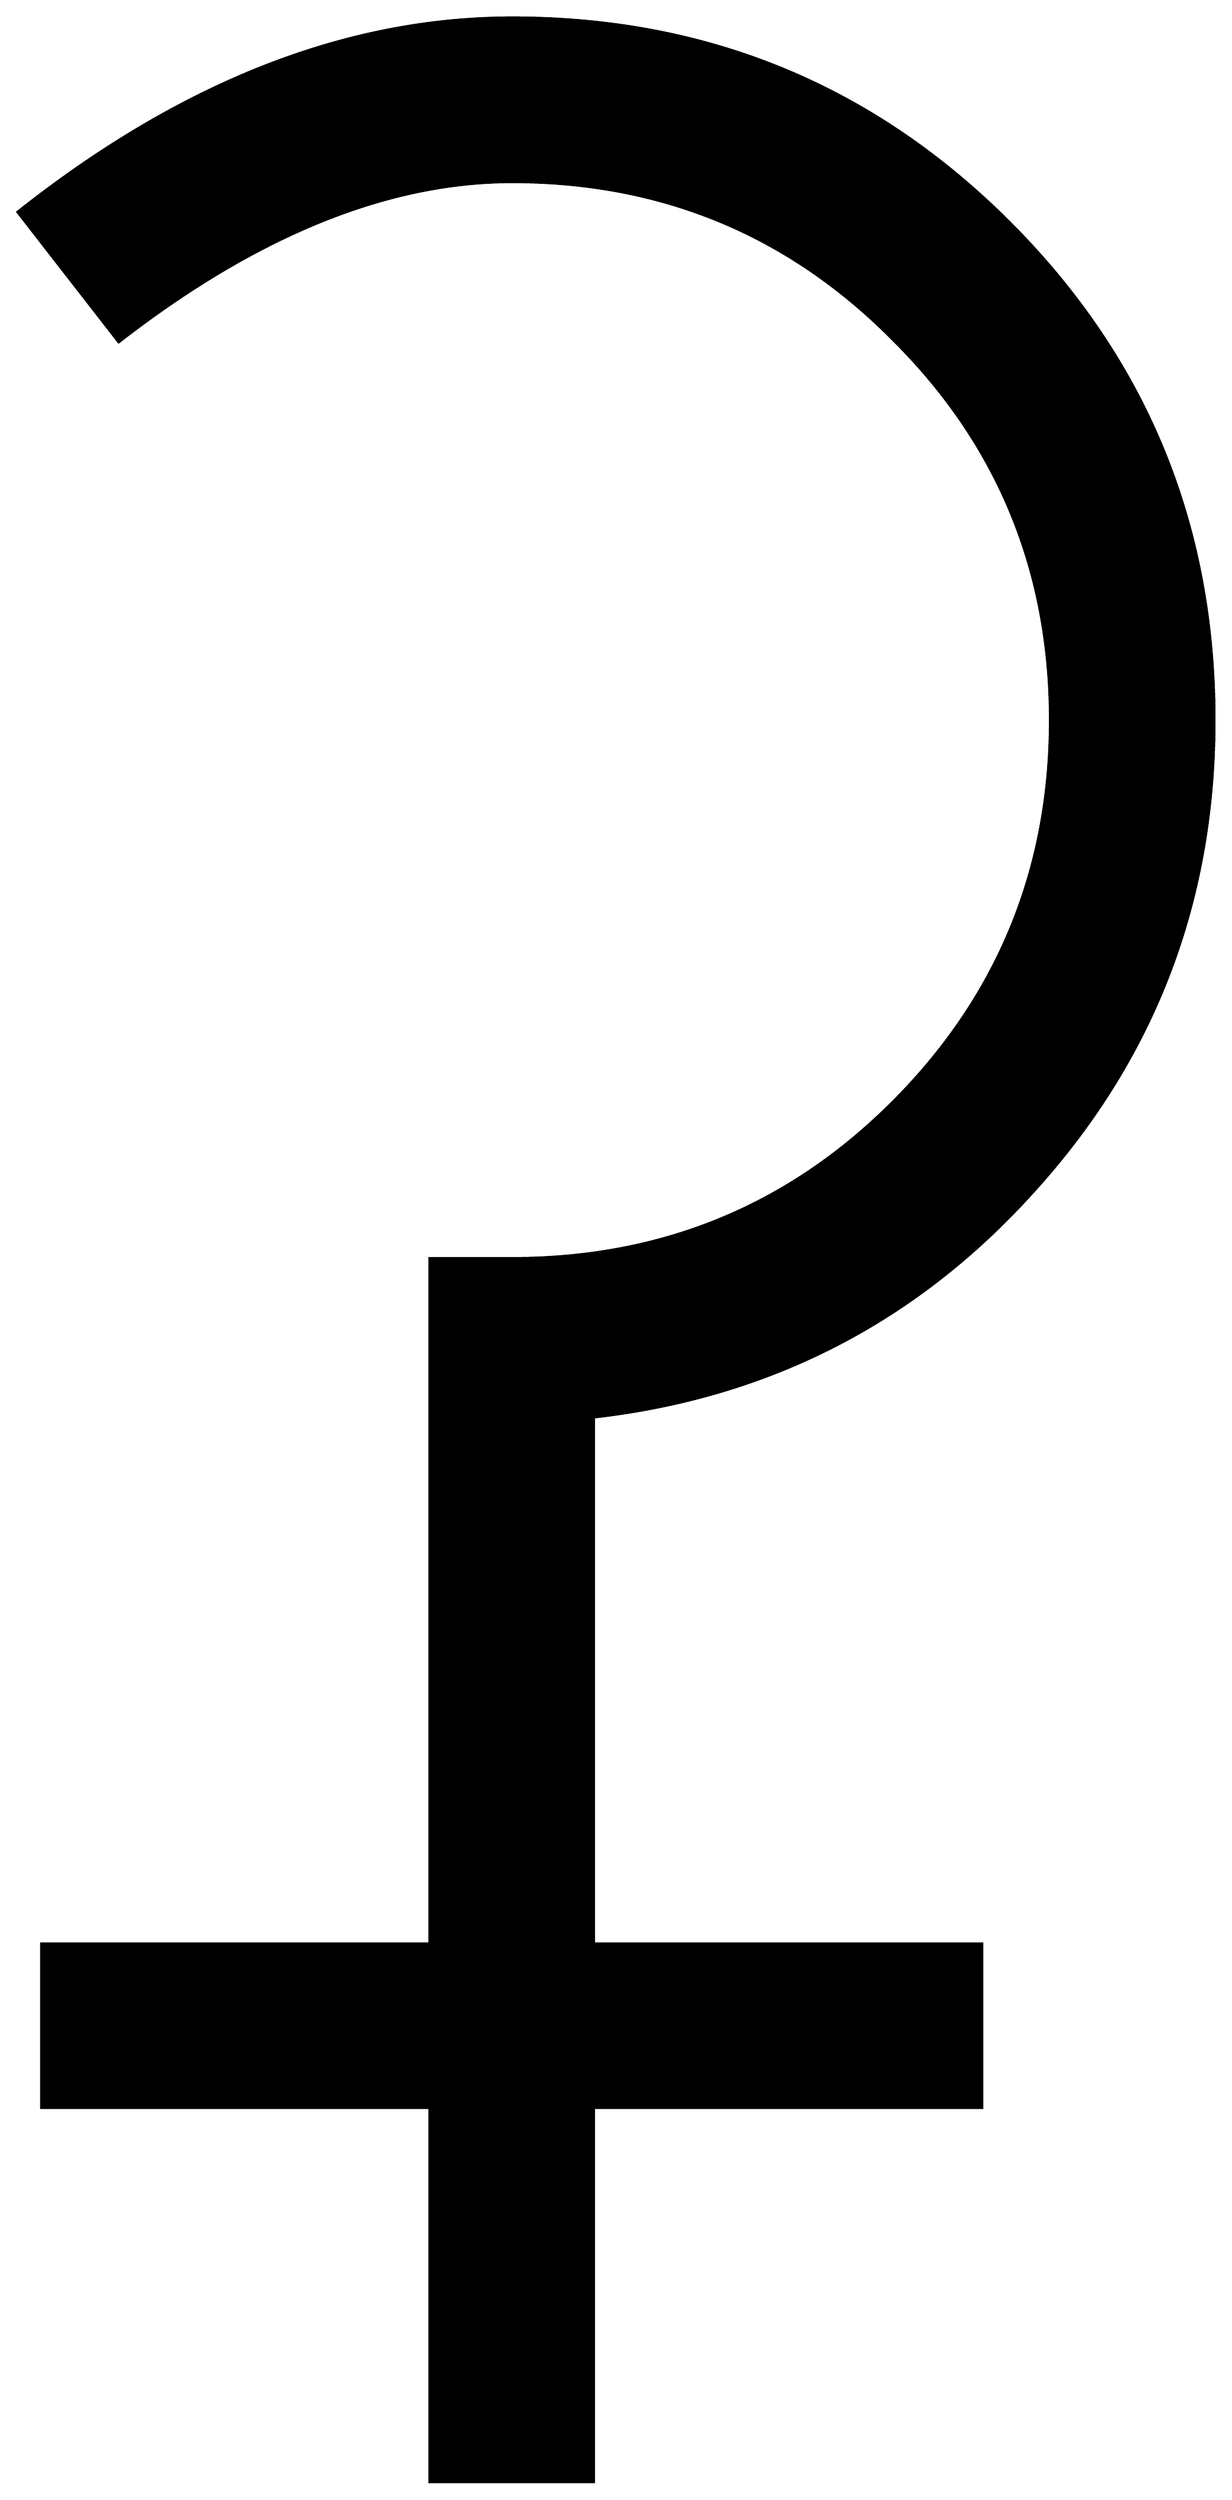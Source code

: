 


\begin{tikzpicture}[y=0.80pt, x=0.80pt, yscale=-1.0, xscale=1.0, inner sep=0pt, outer sep=0pt]
\begin{scope}[shift={(100.0,1652.0)},nonzero rule]
  \path[draw=.,fill=.,line width=1.600pt] (1114.0,-932.0) ..
    controls (1114.0,-794.667) and (1068.667,-675.667) ..
    (978.0,-575.0) .. controls (888.0,-474.333) and (775.667,-416.333)
    .. (641.0,-401.0) -- (641.0,0.0) -- (937.0,0.0) --
    (937.0,125.0) -- (641.0,125.0) -- (641.0,410.0) --
    (516.0,410.0) -- (516.0,125.0) -- (220.0,125.0) --
    (220.0,0.0) -- (516.0,0.0) -- (516.0,-522.0) --
    (579.0,-522.0) .. controls (693.0,-522.0) and (789.667,-561.667)
    .. (869.0,-641.0) .. controls (949.0,-721.0) and
    (989.0,-818.0) .. (989.0,-932.0) .. controls (989.0,-1046.0)
    and (949.0,-1142.667) .. (869.0,-1222.0) .. controls
    (789.667,-1302.0) and (693.0,-1342.0) .. (579.0,-1342.0) ..
    controls (483.667,-1342.0) and (383.667,-1301.333) ..
    (279.0,-1220.0) -- (202.0,-1319.0) .. controls
    (326.667,-1417.667) and (452.333,-1467.0) .. (579.0,-1467.0) ..
    controls (727.667,-1467.0) and (854.0,-1415.0) ..
    (958.0,-1311.0) .. controls (1062.0,-1207.0) and
    (1114.0,-1080.667) .. (1114.0,-932.0) -- cycle;
\end{scope}

\end{tikzpicture}

